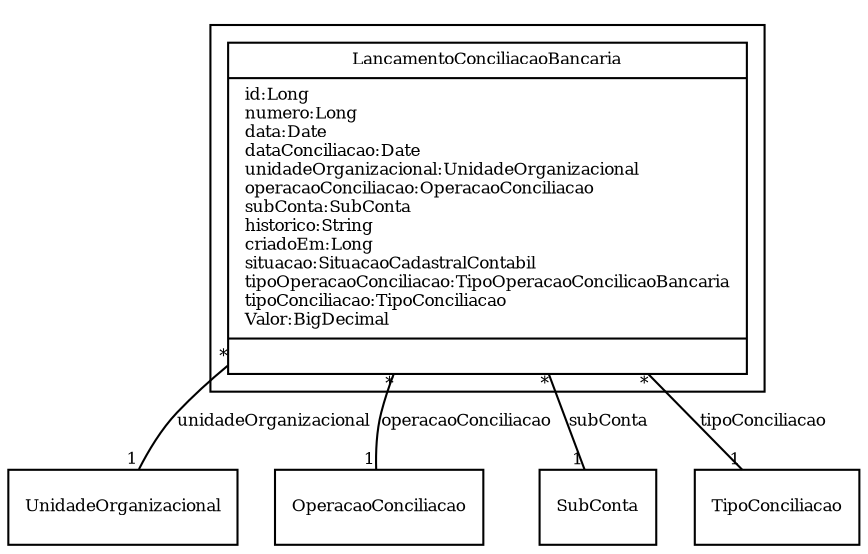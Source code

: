 digraph G{
fontname = "Times-Roman"
fontsize = 8

node [
        fontname = "Times-Roman"
        fontsize = 8
        shape = "record"
]

edge [
        fontname = "Times-Roman"
        fontsize = 8
]

subgraph clusterPENDENCIA_DA_CONCILIACAO
{
LancamentoConciliacaoBancaria [label = "{LancamentoConciliacaoBancaria|id:Long\lnumero:Long\ldata:Date\ldataConciliacao:Date\lunidadeOrganizacional:UnidadeOrganizacional\loperacaoConciliacao:OperacaoConciliacao\lsubConta:SubConta\lhistorico:String\lcriadoEm:Long\lsituacao:SituacaoCadastralContabil\ltipoOperacaoConciliacao:TipoOperacaoConcilicaoBancaria\ltipoConciliacao:TipoConciliacao\lValor:BigDecimal\l|\l}"]
}
edge [arrowhead = "none" headlabel = "1" taillabel = "*"] LancamentoConciliacaoBancaria -> UnidadeOrganizacional [label = "unidadeOrganizacional"]
edge [arrowhead = "none" headlabel = "1" taillabel = "*"] LancamentoConciliacaoBancaria -> OperacaoConciliacao [label = "operacaoConciliacao"]
edge [arrowhead = "none" headlabel = "1" taillabel = "*"] LancamentoConciliacaoBancaria -> SubConta [label = "subConta"]
edge [arrowhead = "none" headlabel = "1" taillabel = "*"] LancamentoConciliacaoBancaria -> TipoConciliacao [label = "tipoConciliacao"]
}
